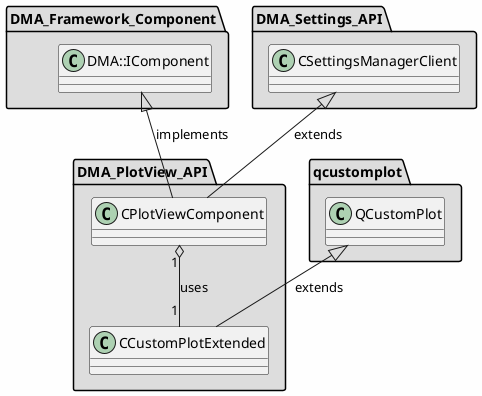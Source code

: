 
@startuml

skinparam backgroundColor #FEFEFE
skinparam wrapWidth 600
package "DMA_Framework_Component" #DDDDDD
{

class "DMA::IComponent"
{
}

}

package "DMA_PlotView_API" #DDDDDD
{

class "CCustomPlotExtended"
{
}

class "CPlotViewComponent"
{
}

}

package "DMA_Settings_API" #DDDDDD
{

class "CSettingsManagerClient"
{
}

}

package "qcustomplot" #DDDDDD
{

class "QCustomPlot"
{
}

}

'====================Inheritance section====================
QCustomPlot <|-- CCustomPlotExtended : extends
CSettingsManagerClient <|-- CPlotViewComponent : extends
DMA::IComponent <|-- CPlotViewComponent : implements

'====================Dependencies section====================
CPlotViewComponent "1" o-- "1" CCustomPlotExtended : uses

@enduml